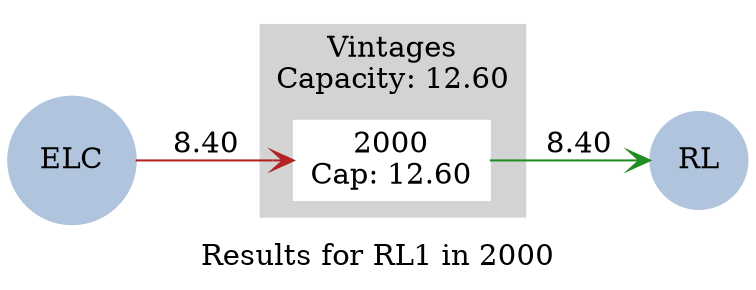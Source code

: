 strict digraph model {
	label = "Results for RL1 in 2000" ;

	compound    = "True" ;
	concentrate = "True";
	rankdir     = "LR" ;
	splines     = "False" ;

	node [ style="filled" ] ;
	edge [ arrowhead="vee" ] ;

	subgraph cluster_vintages {
		label = "Vintages\nCapacity: 12.60" ;

		href  = "results2000.svg" ;
		style = "filled"
		color = "lightgrey"

		node [ color="white", shape="box" ] ;

		"2000" [ href="results_RL1_p2000v2000_segments.svg", label="2000\nCap: 12.60" ] ;
	}

	subgraph energy_carriers {
		node [
		  color     = "lightsteelblue",
		  fontcolor = "black",
		  shape     = "circle"
		] ;

		"ELC" [ href="../commodities/rc_ELC_2000.svg" ] ;
		"RL"  [ href="../commodities/rc_RL_2000.svg" ] ;
	}

	subgraph inputs {
		edge [ color="firebrick" ] ;

		"ELC" -> "2000" [ label="8.40" ] ;
	}

	subgraph outputs {
		edge [ color="forestgreen" ] ;

		"2000" -> "RL" [ label="8.40" ] ;
	}
}
